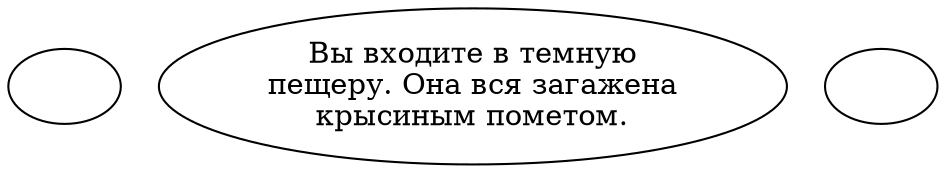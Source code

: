 digraph cave7 {
  "start" [style=filled       fillcolor="#FFFFFF"       color="#000000"]
  "start" [label=""]
  "map_enter_p_proc" [style=filled       fillcolor="#FFFFFF"       color="#000000"]
  "map_enter_p_proc" [label="Вы входите в темную\nпещеру. Она вся загажена\nкрысиным пометом."]
  "map_update_p_proc" [style=filled       fillcolor="#FFFFFF"       color="#000000"]
  "map_update_p_proc" [label=""]
}